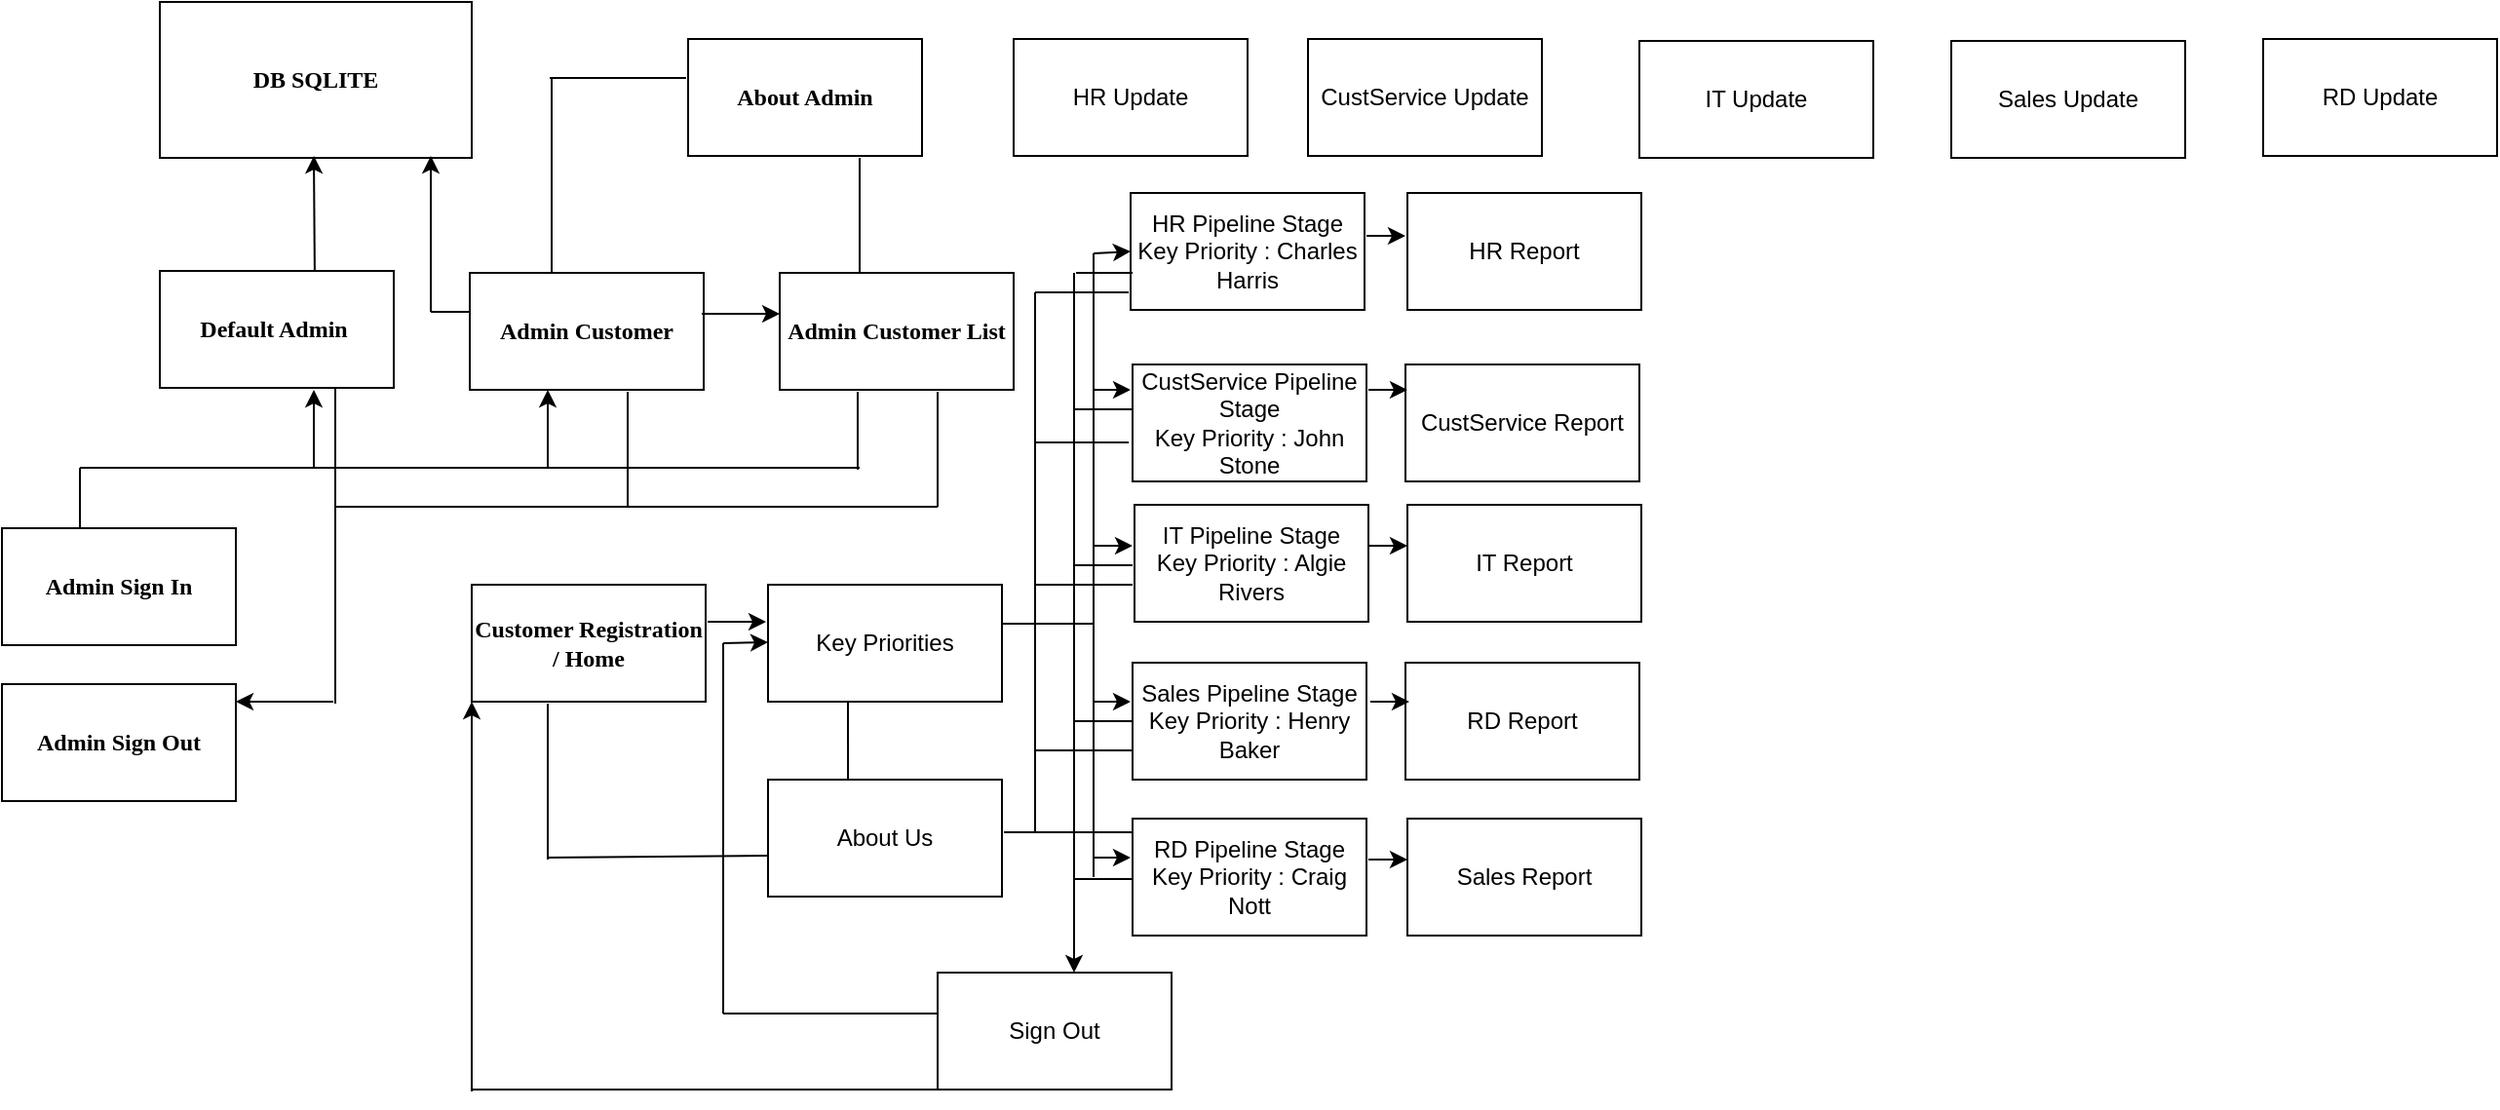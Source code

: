 <mxfile version="24.2.7" type="github">
  <diagram name="Page-1" id="mJo-rlMSn84zewNQrQVx">
    <mxGraphModel dx="1050" dy="557" grid="1" gridSize="10" guides="1" tooltips="1" connect="1" arrows="1" fold="1" page="1" pageScale="1" pageWidth="850" pageHeight="1100" math="0" shadow="0">
      <root>
        <mxCell id="0" />
        <mxCell id="1" parent="0" />
        <mxCell id="rjxhquQ0YUwU6D_5x0ZY-1" value="DB SQLITE" style="rounded=0;whiteSpace=wrap;html=1;fontFamily=Times New Roman;fontStyle=1" vertex="1" parent="1">
          <mxGeometry x="121" y="41" width="160" height="80" as="geometry" />
        </mxCell>
        <mxCell id="rjxhquQ0YUwU6D_5x0ZY-2" value="Default Admin&amp;nbsp;" style="rounded=0;whiteSpace=wrap;html=1;fontFamily=Times New Roman;fontStyle=1" vertex="1" parent="1">
          <mxGeometry x="121" y="179" width="120" height="60" as="geometry" />
        </mxCell>
        <mxCell id="rjxhquQ0YUwU6D_5x0ZY-3" value="Admin Customer" style="rounded=0;whiteSpace=wrap;html=1;fontFamily=Times New Roman;fontStyle=1" vertex="1" parent="1">
          <mxGeometry x="280" y="180" width="120" height="60" as="geometry" />
        </mxCell>
        <mxCell id="rjxhquQ0YUwU6D_5x0ZY-4" value="About Admin" style="rounded=0;whiteSpace=wrap;html=1;fontFamily=Times New Roman;fontStyle=1" vertex="1" parent="1">
          <mxGeometry x="392" y="60" width="120" height="60" as="geometry" />
        </mxCell>
        <mxCell id="rjxhquQ0YUwU6D_5x0ZY-5" value="Admin Customer List" style="rounded=0;whiteSpace=wrap;html=1;fontFamily=Times New Roman;fontStyle=1" vertex="1" parent="1">
          <mxGeometry x="439" y="180" width="120" height="60" as="geometry" />
        </mxCell>
        <mxCell id="rjxhquQ0YUwU6D_5x0ZY-6" value="" style="endArrow=none;html=1;rounded=0;fontFamily=Times New Roman;fontStyle=1" edge="1" parent="1">
          <mxGeometry width="50" height="50" relative="1" as="geometry">
            <mxPoint x="322" y="180" as="sourcePoint" />
            <mxPoint x="322" y="80" as="targetPoint" />
          </mxGeometry>
        </mxCell>
        <mxCell id="rjxhquQ0YUwU6D_5x0ZY-7" value="" style="endArrow=none;html=1;rounded=0;fontFamily=Times New Roman;fontStyle=1" edge="1" parent="1">
          <mxGeometry width="50" height="50" relative="1" as="geometry">
            <mxPoint x="321" y="80" as="sourcePoint" />
            <mxPoint x="391" y="80" as="targetPoint" />
          </mxGeometry>
        </mxCell>
        <mxCell id="rjxhquQ0YUwU6D_5x0ZY-10" value="" style="endArrow=none;html=1;rounded=0;exitX=0;exitY=0;exitDx=0;exitDy=0;fontFamily=Times New Roman;fontStyle=1" edge="1" parent="1">
          <mxGeometry width="50" height="50" relative="1" as="geometry">
            <mxPoint x="480" y="180" as="sourcePoint" />
            <mxPoint x="480" y="121" as="targetPoint" />
          </mxGeometry>
        </mxCell>
        <mxCell id="rjxhquQ0YUwU6D_5x0ZY-11" value="" style="endArrow=classic;html=1;rounded=0;fontFamily=Times New Roman;fontStyle=1" edge="1" parent="1">
          <mxGeometry width="50" height="50" relative="1" as="geometry">
            <mxPoint x="399" y="201" as="sourcePoint" />
            <mxPoint x="439" y="201" as="targetPoint" />
          </mxGeometry>
        </mxCell>
        <mxCell id="rjxhquQ0YUwU6D_5x0ZY-13" value="" style="endArrow=classic;html=1;rounded=0;exitX=0.662;exitY=-0.007;exitDx=0;exitDy=0;exitPerimeter=0;fontFamily=Times New Roman;fontStyle=1" edge="1" parent="1" source="rjxhquQ0YUwU6D_5x0ZY-2">
          <mxGeometry width="50" height="50" relative="1" as="geometry">
            <mxPoint x="150" y="170" as="sourcePoint" />
            <mxPoint x="200" y="120" as="targetPoint" />
          </mxGeometry>
        </mxCell>
        <mxCell id="rjxhquQ0YUwU6D_5x0ZY-14" value="" style="endArrow=none;html=1;rounded=0;fontFamily=Times New Roman;fontStyle=1" edge="1" parent="1">
          <mxGeometry width="50" height="50" relative="1" as="geometry">
            <mxPoint x="260" y="200" as="sourcePoint" />
            <mxPoint x="280" y="200" as="targetPoint" />
          </mxGeometry>
        </mxCell>
        <mxCell id="rjxhquQ0YUwU6D_5x0ZY-15" value="" style="endArrow=classic;html=1;rounded=0;fontFamily=Times New Roman;fontStyle=1" edge="1" parent="1">
          <mxGeometry width="50" height="50" relative="1" as="geometry">
            <mxPoint x="260" y="200" as="sourcePoint" />
            <mxPoint x="260" y="120" as="targetPoint" />
          </mxGeometry>
        </mxCell>
        <mxCell id="rjxhquQ0YUwU6D_5x0ZY-16" value="Admin Sign In" style="rounded=0;whiteSpace=wrap;html=1;fontFamily=Times New Roman;fontStyle=1" vertex="1" parent="1">
          <mxGeometry x="40" y="311" width="120" height="60" as="geometry" />
        </mxCell>
        <mxCell id="rjxhquQ0YUwU6D_5x0ZY-17" value="Admin Sign Out" style="rounded=0;whiteSpace=wrap;html=1;fontFamily=Times New Roman;fontStyle=1" vertex="1" parent="1">
          <mxGeometry x="40" y="391" width="120" height="60" as="geometry" />
        </mxCell>
        <mxCell id="rjxhquQ0YUwU6D_5x0ZY-19" value="" style="endArrow=none;html=1;rounded=0;fontFamily=Times New Roman;fontStyle=1" edge="1" parent="1">
          <mxGeometry width="50" height="50" relative="1" as="geometry">
            <mxPoint x="80" y="311" as="sourcePoint" />
            <mxPoint x="80" y="280" as="targetPoint" />
          </mxGeometry>
        </mxCell>
        <mxCell id="rjxhquQ0YUwU6D_5x0ZY-20" value="" style="endArrow=none;html=1;rounded=0;fontFamily=Times New Roman;fontStyle=1" edge="1" parent="1">
          <mxGeometry width="50" height="50" relative="1" as="geometry">
            <mxPoint x="80" y="280" as="sourcePoint" />
            <mxPoint x="200" y="280" as="targetPoint" />
          </mxGeometry>
        </mxCell>
        <mxCell id="rjxhquQ0YUwU6D_5x0ZY-21" value="" style="endArrow=classic;html=1;rounded=0;fontFamily=Times New Roman;fontStyle=1" edge="1" parent="1">
          <mxGeometry width="50" height="50" relative="1" as="geometry">
            <mxPoint x="200" y="280" as="sourcePoint" />
            <mxPoint x="200" y="240" as="targetPoint" />
          </mxGeometry>
        </mxCell>
        <mxCell id="rjxhquQ0YUwU6D_5x0ZY-22" value="" style="endArrow=none;html=1;rounded=0;fontFamily=Times New Roman;fontStyle=1" edge="1" parent="1">
          <mxGeometry width="50" height="50" relative="1" as="geometry">
            <mxPoint x="200" y="280" as="sourcePoint" />
            <mxPoint x="320" y="280" as="targetPoint" />
          </mxGeometry>
        </mxCell>
        <mxCell id="rjxhquQ0YUwU6D_5x0ZY-24" value="" style="endArrow=none;html=1;rounded=0;fontFamily=Times New Roman;fontStyle=1" edge="1" parent="1">
          <mxGeometry width="50" height="50" relative="1" as="geometry">
            <mxPoint x="320" y="280" as="sourcePoint" />
            <mxPoint x="480" y="280" as="targetPoint" />
          </mxGeometry>
        </mxCell>
        <mxCell id="rjxhquQ0YUwU6D_5x0ZY-26" value="" style="endArrow=none;html=1;rounded=0;fontFamily=Times New Roman;fontStyle=1" edge="1" parent="1">
          <mxGeometry width="50" height="50" relative="1" as="geometry">
            <mxPoint x="479" y="281" as="sourcePoint" />
            <mxPoint x="479" y="241" as="targetPoint" />
          </mxGeometry>
        </mxCell>
        <mxCell id="rjxhquQ0YUwU6D_5x0ZY-29" value="" style="endArrow=none;html=1;rounded=0;entryX=0.75;entryY=1;entryDx=0;entryDy=0;fontFamily=Times New Roman;fontStyle=1" edge="1" parent="1" target="rjxhquQ0YUwU6D_5x0ZY-2">
          <mxGeometry width="50" height="50" relative="1" as="geometry">
            <mxPoint x="211" y="401" as="sourcePoint" />
            <mxPoint x="218" y="311" as="targetPoint" />
          </mxGeometry>
        </mxCell>
        <mxCell id="rjxhquQ0YUwU6D_5x0ZY-30" value="" style="endArrow=classic;html=1;rounded=0;fontFamily=Times New Roman;fontStyle=1" edge="1" parent="1">
          <mxGeometry width="50" height="50" relative="1" as="geometry">
            <mxPoint x="210" y="400" as="sourcePoint" />
            <mxPoint x="160" y="400" as="targetPoint" />
          </mxGeometry>
        </mxCell>
        <mxCell id="rjxhquQ0YUwU6D_5x0ZY-31" value="" style="endArrow=classic;html=1;rounded=0;fontFamily=Times New Roman;fontStyle=1" edge="1" parent="1">
          <mxGeometry width="50" height="50" relative="1" as="geometry">
            <mxPoint x="320" y="280" as="sourcePoint" />
            <mxPoint x="320" y="240" as="targetPoint" />
          </mxGeometry>
        </mxCell>
        <mxCell id="rjxhquQ0YUwU6D_5x0ZY-32" value="" style="endArrow=none;html=1;rounded=0;fontFamily=Times New Roman;fontStyle=1" edge="1" parent="1">
          <mxGeometry width="50" height="50" relative="1" as="geometry">
            <mxPoint x="361" y="300" as="sourcePoint" />
            <mxPoint x="361" y="241" as="targetPoint" />
          </mxGeometry>
        </mxCell>
        <mxCell id="rjxhquQ0YUwU6D_5x0ZY-33" value="" style="endArrow=none;html=1;rounded=0;fontFamily=Times New Roman;fontStyle=1" edge="1" parent="1">
          <mxGeometry width="50" height="50" relative="1" as="geometry">
            <mxPoint x="211" y="300" as="sourcePoint" />
            <mxPoint x="361" y="300" as="targetPoint" />
          </mxGeometry>
        </mxCell>
        <mxCell id="rjxhquQ0YUwU6D_5x0ZY-34" value="" style="endArrow=none;html=1;rounded=0;fontFamily=Times New Roman;fontStyle=1" edge="1" parent="1">
          <mxGeometry width="50" height="50" relative="1" as="geometry">
            <mxPoint x="520" y="300" as="sourcePoint" />
            <mxPoint x="520" y="241" as="targetPoint" />
          </mxGeometry>
        </mxCell>
        <mxCell id="rjxhquQ0YUwU6D_5x0ZY-35" value="" style="endArrow=none;html=1;rounded=0;fontFamily=Times New Roman;fontStyle=1" edge="1" parent="1">
          <mxGeometry width="50" height="50" relative="1" as="geometry">
            <mxPoint x="360" y="300" as="sourcePoint" />
            <mxPoint x="520" y="300" as="targetPoint" />
          </mxGeometry>
        </mxCell>
        <mxCell id="rjxhquQ0YUwU6D_5x0ZY-36" value="Customer Registration / Home" style="rounded=0;whiteSpace=wrap;html=1;fontFamily=Times New Roman;fontStyle=1" vertex="1" parent="1">
          <mxGeometry x="281" y="340" width="120" height="60" as="geometry" />
        </mxCell>
        <mxCell id="rjxhquQ0YUwU6D_5x0ZY-37" value="Sign Out" style="rounded=0;whiteSpace=wrap;html=1;" vertex="1" parent="1">
          <mxGeometry x="520" y="539" width="120" height="60" as="geometry" />
        </mxCell>
        <mxCell id="rjxhquQ0YUwU6D_5x0ZY-39" value="" style="endArrow=none;html=1;rounded=0;entryX=0;entryY=1;entryDx=0;entryDy=0;" edge="1" parent="1">
          <mxGeometry width="50" height="50" relative="1" as="geometry">
            <mxPoint x="281" y="599" as="sourcePoint" />
            <mxPoint x="521" y="599" as="targetPoint" />
          </mxGeometry>
        </mxCell>
        <mxCell id="rjxhquQ0YUwU6D_5x0ZY-40" value="" style="endArrow=classic;html=1;rounded=0;" edge="1" parent="1">
          <mxGeometry width="50" height="50" relative="1" as="geometry">
            <mxPoint x="281" y="600" as="sourcePoint" />
            <mxPoint x="281" y="400" as="targetPoint" />
          </mxGeometry>
        </mxCell>
        <mxCell id="rjxhquQ0YUwU6D_5x0ZY-41" value="Key Priorities" style="rounded=0;whiteSpace=wrap;html=1;" vertex="1" parent="1">
          <mxGeometry x="433" y="340" width="120" height="60" as="geometry" />
        </mxCell>
        <mxCell id="rjxhquQ0YUwU6D_5x0ZY-42" value="About Us" style="rounded=0;whiteSpace=wrap;html=1;" vertex="1" parent="1">
          <mxGeometry x="433" y="440" width="120" height="60" as="geometry" />
        </mxCell>
        <mxCell id="rjxhquQ0YUwU6D_5x0ZY-43" value="" style="endArrow=none;html=1;rounded=0;exitX=0.342;exitY=0;exitDx=0;exitDy=0;exitPerimeter=0;" edge="1" parent="1" source="rjxhquQ0YUwU6D_5x0ZY-42">
          <mxGeometry width="50" height="50" relative="1" as="geometry">
            <mxPoint x="424" y="450" as="sourcePoint" />
            <mxPoint x="474" y="400" as="targetPoint" />
          </mxGeometry>
        </mxCell>
        <mxCell id="rjxhquQ0YUwU6D_5x0ZY-44" value="" style="endArrow=classic;html=1;rounded=0;" edge="1" parent="1">
          <mxGeometry width="50" height="50" relative="1" as="geometry">
            <mxPoint x="402" y="359" as="sourcePoint" />
            <mxPoint x="432" y="359" as="targetPoint" />
          </mxGeometry>
        </mxCell>
        <mxCell id="rjxhquQ0YUwU6D_5x0ZY-45" value="" style="endArrow=none;html=1;rounded=0;" edge="1" parent="1">
          <mxGeometry width="50" height="50" relative="1" as="geometry">
            <mxPoint x="320" y="480" as="sourcePoint" />
            <mxPoint x="433" y="479" as="targetPoint" />
          </mxGeometry>
        </mxCell>
        <mxCell id="rjxhquQ0YUwU6D_5x0ZY-46" value="" style="endArrow=none;html=1;rounded=0;" edge="1" parent="1">
          <mxGeometry width="50" height="50" relative="1" as="geometry">
            <mxPoint x="320" y="481" as="sourcePoint" />
            <mxPoint x="320" y="401" as="targetPoint" />
          </mxGeometry>
        </mxCell>
        <mxCell id="rjxhquQ0YUwU6D_5x0ZY-47" value="" style="endArrow=none;html=1;rounded=0;" edge="1" parent="1">
          <mxGeometry width="50" height="50" relative="1" as="geometry">
            <mxPoint x="410" y="560" as="sourcePoint" />
            <mxPoint x="520" y="560" as="targetPoint" />
          </mxGeometry>
        </mxCell>
        <mxCell id="rjxhquQ0YUwU6D_5x0ZY-48" value="" style="endArrow=none;html=1;rounded=0;" edge="1" parent="1">
          <mxGeometry width="50" height="50" relative="1" as="geometry">
            <mxPoint x="410" y="560" as="sourcePoint" />
            <mxPoint x="410" y="370" as="targetPoint" />
          </mxGeometry>
        </mxCell>
        <mxCell id="rjxhquQ0YUwU6D_5x0ZY-49" value="" style="endArrow=classic;html=1;rounded=0;" edge="1" parent="1">
          <mxGeometry width="50" height="50" relative="1" as="geometry">
            <mxPoint x="410" y="370" as="sourcePoint" />
            <mxPoint x="433" y="369.5" as="targetPoint" />
          </mxGeometry>
        </mxCell>
        <mxCell id="rjxhquQ0YUwU6D_5x0ZY-51" value="CustService Pipeline Stage&lt;div&gt;Key Priority : John Stone&lt;/div&gt;" style="rounded=0;whiteSpace=wrap;html=1;" vertex="1" parent="1">
          <mxGeometry x="620" y="227" width="120" height="60" as="geometry" />
        </mxCell>
        <mxCell id="rjxhquQ0YUwU6D_5x0ZY-52" value="HR Pipeline Stage&lt;div&gt;Key Priority : Charles Harris&lt;/div&gt;" style="rounded=0;whiteSpace=wrap;html=1;" vertex="1" parent="1">
          <mxGeometry x="619" y="139" width="120" height="60" as="geometry" />
        </mxCell>
        <mxCell id="rjxhquQ0YUwU6D_5x0ZY-53" value="IT Pipeline Stage&lt;div&gt;Key Priority : Algie Rivers&lt;/div&gt;" style="rounded=0;whiteSpace=wrap;html=1;" vertex="1" parent="1">
          <mxGeometry x="621" y="299" width="120" height="60" as="geometry" />
        </mxCell>
        <mxCell id="rjxhquQ0YUwU6D_5x0ZY-54" value="Sales Pipeline Stage&lt;div&gt;Key Priority : Henry Baker&lt;/div&gt;" style="rounded=0;whiteSpace=wrap;html=1;" vertex="1" parent="1">
          <mxGeometry x="620" y="380" width="120" height="60" as="geometry" />
        </mxCell>
        <mxCell id="rjxhquQ0YUwU6D_5x0ZY-55" value="RD Pipeline Stage&lt;div&gt;Key Priority : Craig Nott&lt;/div&gt;" style="rounded=0;whiteSpace=wrap;html=1;" vertex="1" parent="1">
          <mxGeometry x="620" y="460" width="120" height="60" as="geometry" />
        </mxCell>
        <mxCell id="rjxhquQ0YUwU6D_5x0ZY-56" value="" style="endArrow=classic;html=1;rounded=0;" edge="1" parent="1">
          <mxGeometry width="50" height="50" relative="1" as="geometry">
            <mxPoint x="590" y="430" as="sourcePoint" />
            <mxPoint x="590" y="539" as="targetPoint" />
          </mxGeometry>
        </mxCell>
        <mxCell id="rjxhquQ0YUwU6D_5x0ZY-57" value="" style="endArrow=none;html=1;rounded=0;" edge="1" parent="1">
          <mxGeometry width="50" height="50" relative="1" as="geometry">
            <mxPoint x="553" y="360" as="sourcePoint" />
            <mxPoint x="600" y="360" as="targetPoint" />
          </mxGeometry>
        </mxCell>
        <mxCell id="rjxhquQ0YUwU6D_5x0ZY-58" value="" style="endArrow=none;html=1;rounded=0;" edge="1" parent="1">
          <mxGeometry width="50" height="50" relative="1" as="geometry">
            <mxPoint x="600" y="360" as="sourcePoint" />
            <mxPoint x="600" y="170" as="targetPoint" />
          </mxGeometry>
        </mxCell>
        <mxCell id="rjxhquQ0YUwU6D_5x0ZY-59" value="" style="endArrow=classic;html=1;rounded=0;entryX=0;entryY=0.5;entryDx=0;entryDy=0;" edge="1" parent="1" target="rjxhquQ0YUwU6D_5x0ZY-52">
          <mxGeometry width="50" height="50" relative="1" as="geometry">
            <mxPoint x="600" y="170" as="sourcePoint" />
            <mxPoint x="650" y="120" as="targetPoint" />
          </mxGeometry>
        </mxCell>
        <mxCell id="rjxhquQ0YUwU6D_5x0ZY-60" value="" style="endArrow=classic;html=1;rounded=0;" edge="1" parent="1">
          <mxGeometry width="50" height="50" relative="1" as="geometry">
            <mxPoint x="600" y="240" as="sourcePoint" />
            <mxPoint x="619" y="240" as="targetPoint" />
          </mxGeometry>
        </mxCell>
        <mxCell id="rjxhquQ0YUwU6D_5x0ZY-61" value="" style="endArrow=classic;html=1;rounded=0;" edge="1" parent="1">
          <mxGeometry width="50" height="50" relative="1" as="geometry">
            <mxPoint x="600" y="320" as="sourcePoint" />
            <mxPoint x="620" y="320" as="targetPoint" />
          </mxGeometry>
        </mxCell>
        <mxCell id="rjxhquQ0YUwU6D_5x0ZY-62" value="" style="endArrow=none;html=1;rounded=0;" edge="1" parent="1">
          <mxGeometry width="50" height="50" relative="1" as="geometry">
            <mxPoint x="600" y="490" as="sourcePoint" />
            <mxPoint x="600" y="360" as="targetPoint" />
          </mxGeometry>
        </mxCell>
        <mxCell id="rjxhquQ0YUwU6D_5x0ZY-63" value="" style="endArrow=classic;html=1;rounded=0;" edge="1" parent="1">
          <mxGeometry width="50" height="50" relative="1" as="geometry">
            <mxPoint x="600" y="400" as="sourcePoint" />
            <mxPoint x="619" y="400" as="targetPoint" />
          </mxGeometry>
        </mxCell>
        <mxCell id="rjxhquQ0YUwU6D_5x0ZY-64" value="" style="endArrow=classic;html=1;rounded=0;" edge="1" parent="1">
          <mxGeometry width="50" height="50" relative="1" as="geometry">
            <mxPoint x="600" y="480" as="sourcePoint" />
            <mxPoint x="619" y="480" as="targetPoint" />
          </mxGeometry>
        </mxCell>
        <mxCell id="rjxhquQ0YUwU6D_5x0ZY-67" value="" style="endArrow=none;html=1;rounded=0;" edge="1" parent="1">
          <mxGeometry width="50" height="50" relative="1" as="geometry">
            <mxPoint x="590" y="491" as="sourcePoint" />
            <mxPoint x="620" y="491" as="targetPoint" />
          </mxGeometry>
        </mxCell>
        <mxCell id="rjxhquQ0YUwU6D_5x0ZY-68" value="" style="endArrow=none;html=1;rounded=0;" edge="1" parent="1">
          <mxGeometry width="50" height="50" relative="1" as="geometry">
            <mxPoint x="590" y="430" as="sourcePoint" />
            <mxPoint x="590" y="180" as="targetPoint" />
          </mxGeometry>
        </mxCell>
        <mxCell id="rjxhquQ0YUwU6D_5x0ZY-69" value="" style="endArrow=none;html=1;rounded=0;" edge="1" parent="1">
          <mxGeometry width="50" height="50" relative="1" as="geometry">
            <mxPoint x="590" y="410" as="sourcePoint" />
            <mxPoint x="620" y="410" as="targetPoint" />
          </mxGeometry>
        </mxCell>
        <mxCell id="rjxhquQ0YUwU6D_5x0ZY-70" value="" style="endArrow=none;html=1;rounded=0;" edge="1" parent="1">
          <mxGeometry width="50" height="50" relative="1" as="geometry">
            <mxPoint x="590" y="330" as="sourcePoint" />
            <mxPoint x="620" y="330" as="targetPoint" />
          </mxGeometry>
        </mxCell>
        <mxCell id="rjxhquQ0YUwU6D_5x0ZY-71" value="" style="endArrow=none;html=1;rounded=0;" edge="1" parent="1">
          <mxGeometry width="50" height="50" relative="1" as="geometry">
            <mxPoint x="590" y="250" as="sourcePoint" />
            <mxPoint x="620" y="250" as="targetPoint" />
          </mxGeometry>
        </mxCell>
        <mxCell id="rjxhquQ0YUwU6D_5x0ZY-72" value="" style="endArrow=none;html=1;rounded=0;entryX=0;entryY=0.75;entryDx=0;entryDy=0;" edge="1" parent="1">
          <mxGeometry width="50" height="50" relative="1" as="geometry">
            <mxPoint x="591" y="180" as="sourcePoint" />
            <mxPoint x="620" y="180" as="targetPoint" />
          </mxGeometry>
        </mxCell>
        <mxCell id="rjxhquQ0YUwU6D_5x0ZY-73" value="" style="endArrow=none;html=1;rounded=0;entryX=0;entryY=0;entryDx=0;entryDy=0;" edge="1" parent="1">
          <mxGeometry width="50" height="50" relative="1" as="geometry">
            <mxPoint x="554" y="467" as="sourcePoint" />
            <mxPoint x="620" y="467" as="targetPoint" />
          </mxGeometry>
        </mxCell>
        <mxCell id="rjxhquQ0YUwU6D_5x0ZY-79" value="" style="endArrow=none;html=1;rounded=0;" edge="1" parent="1">
          <mxGeometry width="50" height="50" relative="1" as="geometry">
            <mxPoint x="570" y="467" as="sourcePoint" />
            <mxPoint x="570" y="190" as="targetPoint" />
          </mxGeometry>
        </mxCell>
        <mxCell id="rjxhquQ0YUwU6D_5x0ZY-80" value="" style="endArrow=none;html=1;rounded=0;" edge="1" parent="1">
          <mxGeometry width="50" height="50" relative="1" as="geometry">
            <mxPoint x="570" y="190" as="sourcePoint" />
            <mxPoint x="618" y="190" as="targetPoint" />
          </mxGeometry>
        </mxCell>
        <mxCell id="rjxhquQ0YUwU6D_5x0ZY-81" value="" style="endArrow=none;html=1;rounded=0;" edge="1" parent="1">
          <mxGeometry width="50" height="50" relative="1" as="geometry">
            <mxPoint x="570" y="267" as="sourcePoint" />
            <mxPoint x="618" y="267" as="targetPoint" />
          </mxGeometry>
        </mxCell>
        <mxCell id="rjxhquQ0YUwU6D_5x0ZY-82" value="" style="endArrow=none;html=1;rounded=0;" edge="1" parent="1">
          <mxGeometry width="50" height="50" relative="1" as="geometry">
            <mxPoint x="570" y="340" as="sourcePoint" />
            <mxPoint x="620" y="340" as="targetPoint" />
          </mxGeometry>
        </mxCell>
        <mxCell id="rjxhquQ0YUwU6D_5x0ZY-83" value="" style="endArrow=none;html=1;rounded=0;" edge="1" parent="1">
          <mxGeometry width="50" height="50" relative="1" as="geometry">
            <mxPoint x="570" y="425" as="sourcePoint" />
            <mxPoint x="620" y="425" as="targetPoint" />
          </mxGeometry>
        </mxCell>
        <mxCell id="rjxhquQ0YUwU6D_5x0ZY-84" value="HR Report" style="rounded=0;whiteSpace=wrap;html=1;" vertex="1" parent="1">
          <mxGeometry x="761" y="139" width="120" height="60" as="geometry" />
        </mxCell>
        <mxCell id="rjxhquQ0YUwU6D_5x0ZY-85" value="CustService Report" style="rounded=0;whiteSpace=wrap;html=1;" vertex="1" parent="1">
          <mxGeometry x="760" y="227" width="120" height="60" as="geometry" />
        </mxCell>
        <mxCell id="rjxhquQ0YUwU6D_5x0ZY-86" value="IT Report" style="rounded=0;whiteSpace=wrap;html=1;" vertex="1" parent="1">
          <mxGeometry x="761" y="299" width="120" height="60" as="geometry" />
        </mxCell>
        <mxCell id="rjxhquQ0YUwU6D_5x0ZY-87" value="RD Report" style="rounded=0;whiteSpace=wrap;html=1;" vertex="1" parent="1">
          <mxGeometry x="760" y="380" width="120" height="60" as="geometry" />
        </mxCell>
        <mxCell id="rjxhquQ0YUwU6D_5x0ZY-88" value="Sales Report" style="rounded=0;whiteSpace=wrap;html=1;" vertex="1" parent="1">
          <mxGeometry x="761" y="460" width="120" height="60" as="geometry" />
        </mxCell>
        <mxCell id="rjxhquQ0YUwU6D_5x0ZY-89" value="" style="endArrow=classic;html=1;rounded=0;" edge="1" parent="1">
          <mxGeometry width="50" height="50" relative="1" as="geometry">
            <mxPoint x="740" y="161" as="sourcePoint" />
            <mxPoint x="760" y="161" as="targetPoint" />
          </mxGeometry>
        </mxCell>
        <mxCell id="rjxhquQ0YUwU6D_5x0ZY-92" value="" style="endArrow=classic;html=1;rounded=0;" edge="1" parent="1">
          <mxGeometry width="50" height="50" relative="1" as="geometry">
            <mxPoint x="741" y="240" as="sourcePoint" />
            <mxPoint x="761" y="240" as="targetPoint" />
          </mxGeometry>
        </mxCell>
        <mxCell id="rjxhquQ0YUwU6D_5x0ZY-93" value="" style="endArrow=classic;html=1;rounded=0;" edge="1" parent="1">
          <mxGeometry width="50" height="50" relative="1" as="geometry">
            <mxPoint x="741" y="320" as="sourcePoint" />
            <mxPoint x="761" y="320" as="targetPoint" />
          </mxGeometry>
        </mxCell>
        <mxCell id="rjxhquQ0YUwU6D_5x0ZY-94" value="" style="endArrow=classic;html=1;rounded=0;" edge="1" parent="1">
          <mxGeometry width="50" height="50" relative="1" as="geometry">
            <mxPoint x="742" y="400" as="sourcePoint" />
            <mxPoint x="762" y="400" as="targetPoint" />
          </mxGeometry>
        </mxCell>
        <mxCell id="rjxhquQ0YUwU6D_5x0ZY-95" value="" style="endArrow=classic;html=1;rounded=0;" edge="1" parent="1">
          <mxGeometry width="50" height="50" relative="1" as="geometry">
            <mxPoint x="741" y="481" as="sourcePoint" />
            <mxPoint x="761" y="481" as="targetPoint" />
          </mxGeometry>
        </mxCell>
        <mxCell id="rjxhquQ0YUwU6D_5x0ZY-96" value="HR Update" style="rounded=0;whiteSpace=wrap;html=1;" vertex="1" parent="1">
          <mxGeometry x="559" y="60" width="120" height="60" as="geometry" />
        </mxCell>
        <mxCell id="rjxhquQ0YUwU6D_5x0ZY-97" value="CustService Update" style="rounded=0;whiteSpace=wrap;html=1;" vertex="1" parent="1">
          <mxGeometry x="710" y="60" width="120" height="60" as="geometry" />
        </mxCell>
        <mxCell id="rjxhquQ0YUwU6D_5x0ZY-98" value="IT Update" style="rounded=0;whiteSpace=wrap;html=1;" vertex="1" parent="1">
          <mxGeometry x="880" y="61" width="120" height="60" as="geometry" />
        </mxCell>
        <mxCell id="rjxhquQ0YUwU6D_5x0ZY-99" value="Sales Update" style="rounded=0;whiteSpace=wrap;html=1;" vertex="1" parent="1">
          <mxGeometry x="1040" y="61" width="120" height="60" as="geometry" />
        </mxCell>
        <mxCell id="rjxhquQ0YUwU6D_5x0ZY-100" value="RD Update" style="rounded=0;whiteSpace=wrap;html=1;" vertex="1" parent="1">
          <mxGeometry x="1200" y="60" width="120" height="60" as="geometry" />
        </mxCell>
      </root>
    </mxGraphModel>
  </diagram>
</mxfile>
